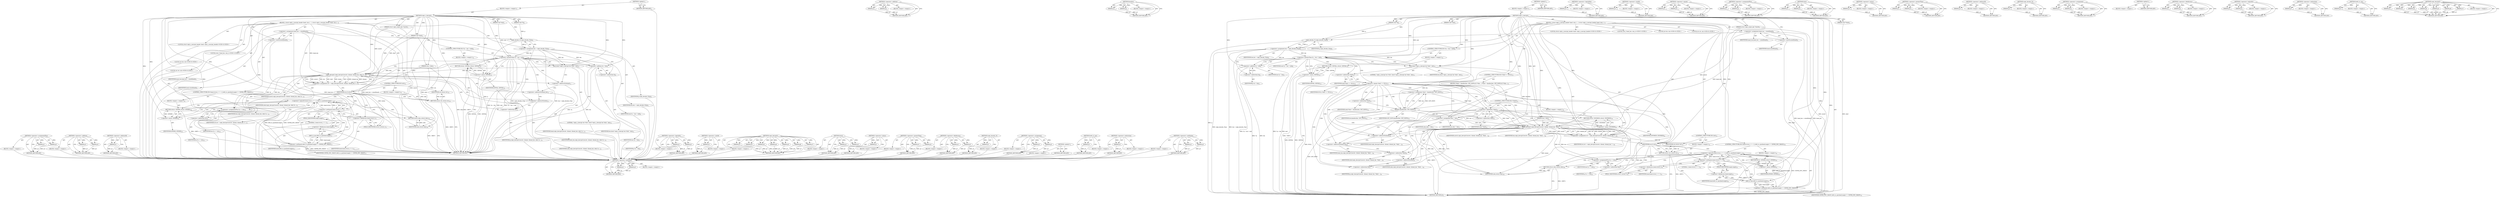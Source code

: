 digraph "ceph_decrypt2" {
vulnerable_181 [label=<(METHOD,&lt;operator&gt;.assignmentPlus)>];
vulnerable_182 [label=<(PARAM,p1)>];
vulnerable_183 [label=<(PARAM,p2)>];
vulnerable_184 [label=<(BLOCK,&lt;empty&gt;,&lt;empty&gt;)>];
vulnerable_185 [label=<(METHOD_RETURN,ANY)>];
vulnerable_130 [label=<(METHOD,&lt;operator&gt;.addition)>];
vulnerable_131 [label=<(PARAM,p1)>];
vulnerable_132 [label=<(PARAM,p2)>];
vulnerable_133 [label=<(BLOCK,&lt;empty&gt;,&lt;empty&gt;)>];
vulnerable_134 [label=<(METHOD_RETURN,ANY)>];
vulnerable_158 [label=<(METHOD,&lt;operator&gt;.addressOf)>];
vulnerable_159 [label=<(PARAM,p1)>];
vulnerable_160 [label=<(BLOCK,&lt;empty&gt;,&lt;empty&gt;)>];
vulnerable_161 [label=<(METHOD_RETURN,ANY)>];
vulnerable_6 [label=<(METHOD,&lt;global&gt;)<SUB>1</SUB>>];
vulnerable_7 [label=<(BLOCK,&lt;empty&gt;,&lt;empty&gt;)<SUB>1</SUB>>];
vulnerable_8 [label=<(METHOD,ceph_x_decrypt)<SUB>1</SUB>>];
vulnerable_9 [label=<(PARAM,struct ceph_crypto_key *secret)<SUB>1</SUB>>];
vulnerable_10 [label=<(PARAM,void **p)<SUB>2</SUB>>];
vulnerable_11 [label=<(PARAM,void *end)<SUB>2</SUB>>];
vulnerable_12 [label=<(PARAM,void *obuf)<SUB>2</SUB>>];
vulnerable_13 [label=<(PARAM,size_t olen)<SUB>2</SUB>>];
vulnerable_14 [label=<(BLOCK,{
 	struct ceph_x_encrypt_header head;
 	size_t...,{
 	struct ceph_x_encrypt_header head;
 	size_t...)<SUB>3</SUB>>];
vulnerable_15 [label="<(LOCAL,struct ceph_x_encrypt_header head: ceph_x_encrypt_header)<SUB>4</SUB>>"];
vulnerable_16 [label="<(LOCAL,size_t head_len: size_t)<SUB>5</SUB>>"];
vulnerable_17 [label=<(&lt;operator&gt;.assignment,head_len = sizeof(head))<SUB>5</SUB>>];
vulnerable_18 [label=<(IDENTIFIER,head_len,head_len = sizeof(head))<SUB>5</SUB>>];
vulnerable_19 [label=<(&lt;operator&gt;.sizeOf,sizeof(head))<SUB>5</SUB>>];
vulnerable_20 [label=<(IDENTIFIER,head,sizeof(head))<SUB>5</SUB>>];
vulnerable_21 [label="<(LOCAL,int len: int)<SUB>6</SUB>>"];
vulnerable_22 [label="<(LOCAL,int ret: int)<SUB>6</SUB>>"];
vulnerable_23 [label=<(&lt;operator&gt;.assignment,len = ceph_decode_32(p))<SUB>8</SUB>>];
vulnerable_24 [label=<(IDENTIFIER,len,len = ceph_decode_32(p))<SUB>8</SUB>>];
vulnerable_25 [label=<(ceph_decode_32,ceph_decode_32(p))<SUB>8</SUB>>];
vulnerable_26 [label=<(IDENTIFIER,p,ceph_decode_32(p))<SUB>8</SUB>>];
vulnerable_27 [label=<(CONTROL_STRUCTURE,IF,if (*p + len &gt; end))<SUB>9</SUB>>];
vulnerable_28 [label=<(&lt;operator&gt;.greaterThan,*p + len &gt; end)<SUB>9</SUB>>];
vulnerable_29 [label=<(&lt;operator&gt;.addition,*p + len)<SUB>9</SUB>>];
vulnerable_30 [label=<(&lt;operator&gt;.indirection,*p)<SUB>9</SUB>>];
vulnerable_31 [label=<(IDENTIFIER,p,*p + len)<SUB>9</SUB>>];
vulnerable_32 [label=<(IDENTIFIER,len,*p + len)<SUB>9</SUB>>];
vulnerable_33 [label=<(IDENTIFIER,end,*p + len &gt; end)<SUB>9</SUB>>];
vulnerable_34 [label=<(BLOCK,&lt;empty&gt;,&lt;empty&gt;)<SUB>10</SUB>>];
vulnerable_35 [label=<(RETURN,return -EINVAL;,return -EINVAL;)<SUB>10</SUB>>];
vulnerable_36 [label=<(&lt;operator&gt;.minus,-EINVAL)<SUB>10</SUB>>];
vulnerable_37 [label=<(IDENTIFIER,EINVAL,-EINVAL)<SUB>10</SUB>>];
vulnerable_38 [label=<(dout,dout(&quot;ceph_x_decrypt len %d\n&quot;, len))<SUB>12</SUB>>];
vulnerable_39 [label=<(LITERAL,&quot;ceph_x_decrypt len %d\n&quot;,dout(&quot;ceph_x_decrypt len %d\n&quot;, len))<SUB>12</SUB>>];
vulnerable_40 [label=<(IDENTIFIER,len,dout(&quot;ceph_x_decrypt len %d\n&quot;, len))<SUB>12</SUB>>];
vulnerable_41 [label=<(&lt;operator&gt;.assignment,ret = ceph_decrypt2(secret, &amp;head, &amp;head_len, o...)<SUB>13</SUB>>];
vulnerable_42 [label=<(IDENTIFIER,ret,ret = ceph_decrypt2(secret, &amp;head, &amp;head_len, o...)<SUB>13</SUB>>];
vulnerable_43 [label=<(ceph_decrypt2,ceph_decrypt2(secret, &amp;head, &amp;head_len, obuf, &amp;...)<SUB>13</SUB>>];
vulnerable_44 [label=<(IDENTIFIER,secret,ceph_decrypt2(secret, &amp;head, &amp;head_len, obuf, &amp;...)<SUB>13</SUB>>];
vulnerable_45 [label=<(&lt;operator&gt;.addressOf,&amp;head)<SUB>13</SUB>>];
vulnerable_46 [label=<(IDENTIFIER,head,ceph_decrypt2(secret, &amp;head, &amp;head_len, obuf, &amp;...)<SUB>13</SUB>>];
vulnerable_47 [label=<(&lt;operator&gt;.addressOf,&amp;head_len)<SUB>13</SUB>>];
vulnerable_48 [label=<(IDENTIFIER,head_len,ceph_decrypt2(secret, &amp;head, &amp;head_len, obuf, &amp;...)<SUB>13</SUB>>];
vulnerable_49 [label=<(IDENTIFIER,obuf,ceph_decrypt2(secret, &amp;head, &amp;head_len, obuf, &amp;...)<SUB>13</SUB>>];
vulnerable_50 [label=<(&lt;operator&gt;.addressOf,&amp;olen)<SUB>13</SUB>>];
vulnerable_51 [label=<(IDENTIFIER,olen,ceph_decrypt2(secret, &amp;head, &amp;head_len, obuf, &amp;...)<SUB>13</SUB>>];
vulnerable_52 [label=<(&lt;operator&gt;.indirection,*p)<SUB>14</SUB>>];
vulnerable_53 [label=<(IDENTIFIER,p,ceph_decrypt2(secret, &amp;head, &amp;head_len, obuf, &amp;...)<SUB>14</SUB>>];
vulnerable_54 [label=<(IDENTIFIER,len,ceph_decrypt2(secret, &amp;head, &amp;head_len, obuf, &amp;...)<SUB>14</SUB>>];
vulnerable_55 [label=<(CONTROL_STRUCTURE,IF,if (ret))<SUB>15</SUB>>];
vulnerable_56 [label=<(IDENTIFIER,ret,if (ret))<SUB>15</SUB>>];
vulnerable_57 [label=<(BLOCK,&lt;empty&gt;,&lt;empty&gt;)<SUB>16</SUB>>];
vulnerable_58 [label=<(RETURN,return ret;,return ret;)<SUB>16</SUB>>];
vulnerable_59 [label=<(IDENTIFIER,ret,return ret;)<SUB>16</SUB>>];
vulnerable_60 [label=<(CONTROL_STRUCTURE,IF,if (head.struct_v != 1 || le64_to_cpu(head.magic) != CEPHX_ENC_MAGIC))<SUB>17</SUB>>];
vulnerable_61 [label=<(&lt;operator&gt;.logicalOr,head.struct_v != 1 || le64_to_cpu(head.magic) !...)<SUB>17</SUB>>];
vulnerable_62 [label=<(&lt;operator&gt;.notEquals,head.struct_v != 1)<SUB>17</SUB>>];
vulnerable_63 [label=<(&lt;operator&gt;.fieldAccess,head.struct_v)<SUB>17</SUB>>];
vulnerable_64 [label=<(IDENTIFIER,head,head.struct_v != 1)<SUB>17</SUB>>];
vulnerable_65 [label=<(FIELD_IDENTIFIER,struct_v,struct_v)<SUB>17</SUB>>];
vulnerable_66 [label=<(LITERAL,1,head.struct_v != 1)<SUB>17</SUB>>];
vulnerable_67 [label=<(&lt;operator&gt;.notEquals,le64_to_cpu(head.magic) != CEPHX_ENC_MAGIC)<SUB>17</SUB>>];
vulnerable_68 [label=<(le64_to_cpu,le64_to_cpu(head.magic))<SUB>17</SUB>>];
vulnerable_69 [label=<(&lt;operator&gt;.fieldAccess,head.magic)<SUB>17</SUB>>];
vulnerable_70 [label=<(IDENTIFIER,head,le64_to_cpu(head.magic))<SUB>17</SUB>>];
vulnerable_71 [label=<(FIELD_IDENTIFIER,magic,magic)<SUB>17</SUB>>];
vulnerable_72 [label=<(IDENTIFIER,CEPHX_ENC_MAGIC,le64_to_cpu(head.magic) != CEPHX_ENC_MAGIC)<SUB>17</SUB>>];
vulnerable_73 [label=<(BLOCK,&lt;empty&gt;,&lt;empty&gt;)<SUB>18</SUB>>];
vulnerable_74 [label=<(RETURN,return -EPERM;,return -EPERM;)<SUB>18</SUB>>];
vulnerable_75 [label=<(&lt;operator&gt;.minus,-EPERM)<SUB>18</SUB>>];
vulnerable_76 [label=<(IDENTIFIER,EPERM,-EPERM)<SUB>18</SUB>>];
vulnerable_77 [label=<(&lt;operator&gt;.assignmentPlus,*p += len)<SUB>19</SUB>>];
vulnerable_78 [label=<(&lt;operator&gt;.indirection,*p)<SUB>19</SUB>>];
vulnerable_79 [label=<(IDENTIFIER,p,*p += len)<SUB>19</SUB>>];
vulnerable_80 [label=<(IDENTIFIER,len,*p += len)<SUB>19</SUB>>];
vulnerable_81 [label=<(RETURN,return olen;,return olen;)<SUB>20</SUB>>];
vulnerable_82 [label=<(IDENTIFIER,olen,return olen;)<SUB>20</SUB>>];
vulnerable_83 [label=<(METHOD_RETURN,int)<SUB>1</SUB>>];
vulnerable_85 [label=<(METHOD_RETURN,ANY)<SUB>1</SUB>>];
vulnerable_162 [label=<(METHOD,&lt;operator&gt;.logicalOr)>];
vulnerable_163 [label=<(PARAM,p1)>];
vulnerable_164 [label=<(PARAM,p2)>];
vulnerable_165 [label=<(BLOCK,&lt;empty&gt;,&lt;empty&gt;)>];
vulnerable_166 [label=<(METHOD_RETURN,ANY)>];
vulnerable_117 [label=<(METHOD,&lt;operator&gt;.sizeOf)>];
vulnerable_118 [label=<(PARAM,p1)>];
vulnerable_119 [label=<(BLOCK,&lt;empty&gt;,&lt;empty&gt;)>];
vulnerable_120 [label=<(METHOD_RETURN,ANY)>];
vulnerable_148 [label=<(METHOD,ceph_decrypt2)>];
vulnerable_149 [label=<(PARAM,p1)>];
vulnerable_150 [label=<(PARAM,p2)>];
vulnerable_151 [label=<(PARAM,p3)>];
vulnerable_152 [label=<(PARAM,p4)>];
vulnerable_153 [label=<(PARAM,p5)>];
vulnerable_154 [label=<(PARAM,p6)>];
vulnerable_155 [label=<(PARAM,p7)>];
vulnerable_156 [label=<(BLOCK,&lt;empty&gt;,&lt;empty&gt;)>];
vulnerable_157 [label=<(METHOD_RETURN,ANY)>];
vulnerable_143 [label=<(METHOD,dout)>];
vulnerable_144 [label=<(PARAM,p1)>];
vulnerable_145 [label=<(PARAM,p2)>];
vulnerable_146 [label=<(BLOCK,&lt;empty&gt;,&lt;empty&gt;)>];
vulnerable_147 [label=<(METHOD_RETURN,ANY)>];
vulnerable_139 [label=<(METHOD,&lt;operator&gt;.minus)>];
vulnerable_140 [label=<(PARAM,p1)>];
vulnerable_141 [label=<(BLOCK,&lt;empty&gt;,&lt;empty&gt;)>];
vulnerable_142 [label=<(METHOD_RETURN,ANY)>];
vulnerable_125 [label=<(METHOD,&lt;operator&gt;.greaterThan)>];
vulnerable_126 [label=<(PARAM,p1)>];
vulnerable_127 [label=<(PARAM,p2)>];
vulnerable_128 [label=<(BLOCK,&lt;empty&gt;,&lt;empty&gt;)>];
vulnerable_129 [label=<(METHOD_RETURN,ANY)>];
vulnerable_172 [label=<(METHOD,&lt;operator&gt;.fieldAccess)>];
vulnerable_173 [label=<(PARAM,p1)>];
vulnerable_174 [label=<(PARAM,p2)>];
vulnerable_175 [label=<(BLOCK,&lt;empty&gt;,&lt;empty&gt;)>];
vulnerable_176 [label=<(METHOD_RETURN,ANY)>];
vulnerable_121 [label=<(METHOD,ceph_decode_32)>];
vulnerable_122 [label=<(PARAM,p1)>];
vulnerable_123 [label=<(BLOCK,&lt;empty&gt;,&lt;empty&gt;)>];
vulnerable_124 [label=<(METHOD_RETURN,ANY)>];
vulnerable_112 [label=<(METHOD,&lt;operator&gt;.assignment)>];
vulnerable_113 [label=<(PARAM,p1)>];
vulnerable_114 [label=<(PARAM,p2)>];
vulnerable_115 [label=<(BLOCK,&lt;empty&gt;,&lt;empty&gt;)>];
vulnerable_116 [label=<(METHOD_RETURN,ANY)>];
vulnerable_106 [label=<(METHOD,&lt;global&gt;)<SUB>1</SUB>>];
vulnerable_107 [label=<(BLOCK,&lt;empty&gt;,&lt;empty&gt;)>];
vulnerable_108 [label=<(METHOD_RETURN,ANY)>];
vulnerable_177 [label=<(METHOD,le64_to_cpu)>];
vulnerable_178 [label=<(PARAM,p1)>];
vulnerable_179 [label=<(BLOCK,&lt;empty&gt;,&lt;empty&gt;)>];
vulnerable_180 [label=<(METHOD_RETURN,ANY)>];
vulnerable_135 [label=<(METHOD,&lt;operator&gt;.indirection)>];
vulnerable_136 [label=<(PARAM,p1)>];
vulnerable_137 [label=<(BLOCK,&lt;empty&gt;,&lt;empty&gt;)>];
vulnerable_138 [label=<(METHOD_RETURN,ANY)>];
vulnerable_167 [label=<(METHOD,&lt;operator&gt;.notEquals)>];
vulnerable_168 [label=<(PARAM,p1)>];
vulnerable_169 [label=<(PARAM,p2)>];
vulnerable_170 [label=<(BLOCK,&lt;empty&gt;,&lt;empty&gt;)>];
vulnerable_171 [label=<(METHOD_RETURN,ANY)>];
fixed_205 [label=<(METHOD,&lt;operator&gt;.notEquals)>];
fixed_206 [label=<(PARAM,p1)>];
fixed_207 [label=<(PARAM,p2)>];
fixed_208 [label=<(BLOCK,&lt;empty&gt;,&lt;empty&gt;)>];
fixed_209 [label=<(METHOD_RETURN,ANY)>];
fixed_154 [label=<(METHOD,&lt;operator&gt;.addition)>];
fixed_155 [label=<(PARAM,p1)>];
fixed_156 [label=<(PARAM,p2)>];
fixed_157 [label=<(BLOCK,&lt;empty&gt;,&lt;empty&gt;)>];
fixed_158 [label=<(METHOD_RETURN,ANY)>];
fixed_177 [label=<(METHOD,kmalloc)>];
fixed_178 [label=<(PARAM,p1)>];
fixed_179 [label=<(PARAM,p2)>];
fixed_180 [label=<(BLOCK,&lt;empty&gt;,&lt;empty&gt;)>];
fixed_181 [label=<(METHOD_RETURN,ANY)>];
fixed_6 [label=<(METHOD,&lt;global&gt;)<SUB>1</SUB>>];
fixed_7 [label=<(BLOCK,&lt;empty&gt;,&lt;empty&gt;)<SUB>1</SUB>>];
fixed_8 [label=<(METHOD,ceph_x_decrypt)<SUB>1</SUB>>];
fixed_9 [label=<(PARAM,struct ceph_crypto_key *secret)<SUB>1</SUB>>];
fixed_10 [label=<(PARAM,void **p)<SUB>2</SUB>>];
fixed_11 [label=<(PARAM,void *end)<SUB>2</SUB>>];
fixed_12 [label=<(PARAM,void **obuf)<SUB>2</SUB>>];
fixed_13 [label=<(PARAM,size_t olen)<SUB>2</SUB>>];
fixed_14 [label=<(BLOCK,{
 	struct ceph_x_encrypt_header head;
 	size_t...,{
 	struct ceph_x_encrypt_header head;
 	size_t...)<SUB>3</SUB>>];
fixed_15 [label="<(LOCAL,struct ceph_x_encrypt_header head: ceph_x_encrypt_header)<SUB>4</SUB>>"];
fixed_16 [label="<(LOCAL,size_t head_len: size_t)<SUB>5</SUB>>"];
fixed_17 [label=<(&lt;operator&gt;.assignment,head_len = sizeof(head))<SUB>5</SUB>>];
fixed_18 [label=<(IDENTIFIER,head_len,head_len = sizeof(head))<SUB>5</SUB>>];
fixed_19 [label=<(&lt;operator&gt;.sizeOf,sizeof(head))<SUB>5</SUB>>];
fixed_20 [label=<(IDENTIFIER,head,sizeof(head))<SUB>5</SUB>>];
fixed_21 [label="<(LOCAL,int len: int)<SUB>6</SUB>>"];
fixed_22 [label="<(LOCAL,int ret: int)<SUB>6</SUB>>"];
fixed_23 [label=<(&lt;operator&gt;.assignment,len = ceph_decode_32(p))<SUB>8</SUB>>];
fixed_24 [label=<(IDENTIFIER,len,len = ceph_decode_32(p))<SUB>8</SUB>>];
fixed_25 [label=<(ceph_decode_32,ceph_decode_32(p))<SUB>8</SUB>>];
fixed_26 [label=<(IDENTIFIER,p,ceph_decode_32(p))<SUB>8</SUB>>];
fixed_27 [label=<(CONTROL_STRUCTURE,IF,if (*p + len &gt; end))<SUB>9</SUB>>];
fixed_28 [label=<(&lt;operator&gt;.greaterThan,*p + len &gt; end)<SUB>9</SUB>>];
fixed_29 [label=<(&lt;operator&gt;.addition,*p + len)<SUB>9</SUB>>];
fixed_30 [label=<(&lt;operator&gt;.indirection,*p)<SUB>9</SUB>>];
fixed_31 [label=<(IDENTIFIER,p,*p + len)<SUB>9</SUB>>];
fixed_32 [label=<(IDENTIFIER,len,*p + len)<SUB>9</SUB>>];
fixed_33 [label=<(IDENTIFIER,end,*p + len &gt; end)<SUB>9</SUB>>];
fixed_34 [label=<(BLOCK,&lt;empty&gt;,&lt;empty&gt;)<SUB>10</SUB>>];
fixed_35 [label=<(RETURN,return -EINVAL;,return -EINVAL;)<SUB>10</SUB>>];
fixed_36 [label=<(&lt;operator&gt;.minus,-EINVAL)<SUB>10</SUB>>];
fixed_37 [label=<(IDENTIFIER,EINVAL,-EINVAL)<SUB>10</SUB>>];
fixed_38 [label=<(dout,dout(&quot;ceph_x_decrypt len %d\n&quot;, len))<SUB>12</SUB>>];
fixed_39 [label=<(LITERAL,&quot;ceph_x_decrypt len %d\n&quot;,dout(&quot;ceph_x_decrypt len %d\n&quot;, len))<SUB>12</SUB>>];
fixed_40 [label=<(IDENTIFIER,len,dout(&quot;ceph_x_decrypt len %d\n&quot;, len))<SUB>12</SUB>>];
fixed_41 [label=<(CONTROL_STRUCTURE,IF,if (*obuf == NULL))<SUB>13</SUB>>];
fixed_42 [label=<(&lt;operator&gt;.equals,*obuf == NULL)<SUB>13</SUB>>];
fixed_43 [label=<(&lt;operator&gt;.indirection,*obuf)<SUB>13</SUB>>];
fixed_44 [label=<(IDENTIFIER,obuf,*obuf == NULL)<SUB>13</SUB>>];
fixed_45 [label=<(IDENTIFIER,NULL,*obuf == NULL)<SUB>13</SUB>>];
fixed_46 [label=<(BLOCK,{
		*obuf = kmalloc(len, GFP_NOFS);
		if (!*obu...,{
		*obuf = kmalloc(len, GFP_NOFS);
		if (!*obu...)<SUB>13</SUB>>];
fixed_47 [label=<(&lt;operator&gt;.assignment,*obuf = kmalloc(len, GFP_NOFS))<SUB>14</SUB>>];
fixed_48 [label=<(&lt;operator&gt;.indirection,*obuf)<SUB>14</SUB>>];
fixed_49 [label=<(IDENTIFIER,obuf,*obuf = kmalloc(len, GFP_NOFS))<SUB>14</SUB>>];
fixed_50 [label=<(kmalloc,kmalloc(len, GFP_NOFS))<SUB>14</SUB>>];
fixed_51 [label=<(IDENTIFIER,len,kmalloc(len, GFP_NOFS))<SUB>14</SUB>>];
fixed_52 [label=<(IDENTIFIER,GFP_NOFS,kmalloc(len, GFP_NOFS))<SUB>14</SUB>>];
fixed_53 [label=<(CONTROL_STRUCTURE,IF,if (!*obuf))<SUB>15</SUB>>];
fixed_54 [label=<(&lt;operator&gt;.logicalNot,!*obuf)<SUB>15</SUB>>];
fixed_55 [label=<(&lt;operator&gt;.indirection,*obuf)<SUB>15</SUB>>];
fixed_56 [label=<(IDENTIFIER,obuf,!*obuf)<SUB>15</SUB>>];
fixed_57 [label=<(BLOCK,&lt;empty&gt;,&lt;empty&gt;)<SUB>16</SUB>>];
fixed_58 [label=<(RETURN,return -ENOMEM;,return -ENOMEM;)<SUB>16</SUB>>];
fixed_59 [label=<(&lt;operator&gt;.minus,-ENOMEM)<SUB>16</SUB>>];
fixed_60 [label=<(IDENTIFIER,ENOMEM,-ENOMEM)<SUB>16</SUB>>];
fixed_61 [label=<(&lt;operator&gt;.assignment,olen = len)<SUB>17</SUB>>];
fixed_62 [label=<(IDENTIFIER,olen,olen = len)<SUB>17</SUB>>];
fixed_63 [label=<(IDENTIFIER,len,olen = len)<SUB>17</SUB>>];
fixed_64 [label=<(&lt;operator&gt;.assignment,ret = ceph_decrypt2(secret, &amp;head, &amp;head_len, *...)<SUB>20</SUB>>];
fixed_65 [label=<(IDENTIFIER,ret,ret = ceph_decrypt2(secret, &amp;head, &amp;head_len, *...)<SUB>20</SUB>>];
fixed_66 [label=<(ceph_decrypt2,ceph_decrypt2(secret, &amp;head, &amp;head_len, *obuf, ...)<SUB>20</SUB>>];
fixed_67 [label=<(IDENTIFIER,secret,ceph_decrypt2(secret, &amp;head, &amp;head_len, *obuf, ...)<SUB>20</SUB>>];
fixed_68 [label=<(&lt;operator&gt;.addressOf,&amp;head)<SUB>20</SUB>>];
fixed_69 [label=<(IDENTIFIER,head,ceph_decrypt2(secret, &amp;head, &amp;head_len, *obuf, ...)<SUB>20</SUB>>];
fixed_70 [label=<(&lt;operator&gt;.addressOf,&amp;head_len)<SUB>20</SUB>>];
fixed_71 [label=<(IDENTIFIER,head_len,ceph_decrypt2(secret, &amp;head, &amp;head_len, *obuf, ...)<SUB>20</SUB>>];
fixed_72 [label=<(&lt;operator&gt;.indirection,*obuf)<SUB>20</SUB>>];
fixed_73 [label=<(IDENTIFIER,obuf,ceph_decrypt2(secret, &amp;head, &amp;head_len, *obuf, ...)<SUB>20</SUB>>];
fixed_74 [label=<(&lt;operator&gt;.addressOf,&amp;olen)<SUB>20</SUB>>];
fixed_75 [label=<(IDENTIFIER,olen,ceph_decrypt2(secret, &amp;head, &amp;head_len, *obuf, ...)<SUB>20</SUB>>];
fixed_76 [label=<(&lt;operator&gt;.indirection,*p)<SUB>20</SUB>>];
fixed_77 [label=<(IDENTIFIER,p,ceph_decrypt2(secret, &amp;head, &amp;head_len, *obuf, ...)<SUB>20</SUB>>];
fixed_78 [label=<(IDENTIFIER,len,ceph_decrypt2(secret, &amp;head, &amp;head_len, *obuf, ...)<SUB>20</SUB>>];
fixed_79 [label=<(CONTROL_STRUCTURE,IF,if (ret))<SUB>21</SUB>>];
fixed_80 [label=<(IDENTIFIER,ret,if (ret))<SUB>21</SUB>>];
fixed_81 [label=<(BLOCK,&lt;empty&gt;,&lt;empty&gt;)<SUB>22</SUB>>];
fixed_82 [label=<(RETURN,return ret;,return ret;)<SUB>22</SUB>>];
fixed_83 [label=<(IDENTIFIER,ret,return ret;)<SUB>22</SUB>>];
fixed_84 [label=<(CONTROL_STRUCTURE,IF,if (head.struct_v != 1 || le64_to_cpu(head.magic) != CEPHX_ENC_MAGIC))<SUB>23</SUB>>];
fixed_85 [label=<(&lt;operator&gt;.logicalOr,head.struct_v != 1 || le64_to_cpu(head.magic) !...)<SUB>23</SUB>>];
fixed_86 [label=<(&lt;operator&gt;.notEquals,head.struct_v != 1)<SUB>23</SUB>>];
fixed_87 [label=<(&lt;operator&gt;.fieldAccess,head.struct_v)<SUB>23</SUB>>];
fixed_88 [label=<(IDENTIFIER,head,head.struct_v != 1)<SUB>23</SUB>>];
fixed_89 [label=<(FIELD_IDENTIFIER,struct_v,struct_v)<SUB>23</SUB>>];
fixed_90 [label=<(LITERAL,1,head.struct_v != 1)<SUB>23</SUB>>];
fixed_91 [label=<(&lt;operator&gt;.notEquals,le64_to_cpu(head.magic) != CEPHX_ENC_MAGIC)<SUB>23</SUB>>];
fixed_92 [label=<(le64_to_cpu,le64_to_cpu(head.magic))<SUB>23</SUB>>];
fixed_93 [label=<(&lt;operator&gt;.fieldAccess,head.magic)<SUB>23</SUB>>];
fixed_94 [label=<(IDENTIFIER,head,le64_to_cpu(head.magic))<SUB>23</SUB>>];
fixed_95 [label=<(FIELD_IDENTIFIER,magic,magic)<SUB>23</SUB>>];
fixed_96 [label=<(IDENTIFIER,CEPHX_ENC_MAGIC,le64_to_cpu(head.magic) != CEPHX_ENC_MAGIC)<SUB>23</SUB>>];
fixed_97 [label=<(BLOCK,&lt;empty&gt;,&lt;empty&gt;)<SUB>24</SUB>>];
fixed_98 [label=<(RETURN,return -EPERM;,return -EPERM;)<SUB>24</SUB>>];
fixed_99 [label=<(&lt;operator&gt;.minus,-EPERM)<SUB>24</SUB>>];
fixed_100 [label=<(IDENTIFIER,EPERM,-EPERM)<SUB>24</SUB>>];
fixed_101 [label=<(&lt;operator&gt;.assignmentPlus,*p += len)<SUB>25</SUB>>];
fixed_102 [label=<(&lt;operator&gt;.indirection,*p)<SUB>25</SUB>>];
fixed_103 [label=<(IDENTIFIER,p,*p += len)<SUB>25</SUB>>];
fixed_104 [label=<(IDENTIFIER,len,*p += len)<SUB>25</SUB>>];
fixed_105 [label=<(RETURN,return olen;,return olen;)<SUB>26</SUB>>];
fixed_106 [label=<(IDENTIFIER,olen,return olen;)<SUB>26</SUB>>];
fixed_107 [label=<(METHOD_RETURN,int)<SUB>1</SUB>>];
fixed_109 [label=<(METHOD_RETURN,ANY)<SUB>1</SUB>>];
fixed_182 [label=<(METHOD,&lt;operator&gt;.logicalNot)>];
fixed_183 [label=<(PARAM,p1)>];
fixed_184 [label=<(BLOCK,&lt;empty&gt;,&lt;empty&gt;)>];
fixed_185 [label=<(METHOD_RETURN,ANY)>];
fixed_141 [label=<(METHOD,&lt;operator&gt;.sizeOf)>];
fixed_142 [label=<(PARAM,p1)>];
fixed_143 [label=<(BLOCK,&lt;empty&gt;,&lt;empty&gt;)>];
fixed_144 [label=<(METHOD_RETURN,ANY)>];
fixed_172 [label=<(METHOD,&lt;operator&gt;.equals)>];
fixed_173 [label=<(PARAM,p1)>];
fixed_174 [label=<(PARAM,p2)>];
fixed_175 [label=<(BLOCK,&lt;empty&gt;,&lt;empty&gt;)>];
fixed_176 [label=<(METHOD_RETURN,ANY)>];
fixed_219 [label=<(METHOD,&lt;operator&gt;.assignmentPlus)>];
fixed_220 [label=<(PARAM,p1)>];
fixed_221 [label=<(PARAM,p2)>];
fixed_222 [label=<(BLOCK,&lt;empty&gt;,&lt;empty&gt;)>];
fixed_223 [label=<(METHOD_RETURN,ANY)>];
fixed_167 [label=<(METHOD,dout)>];
fixed_168 [label=<(PARAM,p1)>];
fixed_169 [label=<(PARAM,p2)>];
fixed_170 [label=<(BLOCK,&lt;empty&gt;,&lt;empty&gt;)>];
fixed_171 [label=<(METHOD_RETURN,ANY)>];
fixed_163 [label=<(METHOD,&lt;operator&gt;.minus)>];
fixed_164 [label=<(PARAM,p1)>];
fixed_165 [label=<(BLOCK,&lt;empty&gt;,&lt;empty&gt;)>];
fixed_166 [label=<(METHOD_RETURN,ANY)>];
fixed_149 [label=<(METHOD,&lt;operator&gt;.greaterThan)>];
fixed_150 [label=<(PARAM,p1)>];
fixed_151 [label=<(PARAM,p2)>];
fixed_152 [label=<(BLOCK,&lt;empty&gt;,&lt;empty&gt;)>];
fixed_153 [label=<(METHOD_RETURN,ANY)>];
fixed_196 [label=<(METHOD,&lt;operator&gt;.addressOf)>];
fixed_197 [label=<(PARAM,p1)>];
fixed_198 [label=<(BLOCK,&lt;empty&gt;,&lt;empty&gt;)>];
fixed_199 [label=<(METHOD_RETURN,ANY)>];
fixed_145 [label=<(METHOD,ceph_decode_32)>];
fixed_146 [label=<(PARAM,p1)>];
fixed_147 [label=<(BLOCK,&lt;empty&gt;,&lt;empty&gt;)>];
fixed_148 [label=<(METHOD_RETURN,ANY)>];
fixed_136 [label=<(METHOD,&lt;operator&gt;.assignment)>];
fixed_137 [label=<(PARAM,p1)>];
fixed_138 [label=<(PARAM,p2)>];
fixed_139 [label=<(BLOCK,&lt;empty&gt;,&lt;empty&gt;)>];
fixed_140 [label=<(METHOD_RETURN,ANY)>];
fixed_130 [label=<(METHOD,&lt;global&gt;)<SUB>1</SUB>>];
fixed_131 [label=<(BLOCK,&lt;empty&gt;,&lt;empty&gt;)>];
fixed_132 [label=<(METHOD_RETURN,ANY)>];
fixed_210 [label=<(METHOD,&lt;operator&gt;.fieldAccess)>];
fixed_211 [label=<(PARAM,p1)>];
fixed_212 [label=<(PARAM,p2)>];
fixed_213 [label=<(BLOCK,&lt;empty&gt;,&lt;empty&gt;)>];
fixed_214 [label=<(METHOD_RETURN,ANY)>];
fixed_200 [label=<(METHOD,&lt;operator&gt;.logicalOr)>];
fixed_201 [label=<(PARAM,p1)>];
fixed_202 [label=<(PARAM,p2)>];
fixed_203 [label=<(BLOCK,&lt;empty&gt;,&lt;empty&gt;)>];
fixed_204 [label=<(METHOD_RETURN,ANY)>];
fixed_159 [label=<(METHOD,&lt;operator&gt;.indirection)>];
fixed_160 [label=<(PARAM,p1)>];
fixed_161 [label=<(BLOCK,&lt;empty&gt;,&lt;empty&gt;)>];
fixed_162 [label=<(METHOD_RETURN,ANY)>];
fixed_215 [label=<(METHOD,le64_to_cpu)>];
fixed_216 [label=<(PARAM,p1)>];
fixed_217 [label=<(BLOCK,&lt;empty&gt;,&lt;empty&gt;)>];
fixed_218 [label=<(METHOD_RETURN,ANY)>];
fixed_186 [label=<(METHOD,ceph_decrypt2)>];
fixed_187 [label=<(PARAM,p1)>];
fixed_188 [label=<(PARAM,p2)>];
fixed_189 [label=<(PARAM,p3)>];
fixed_190 [label=<(PARAM,p4)>];
fixed_191 [label=<(PARAM,p5)>];
fixed_192 [label=<(PARAM,p6)>];
fixed_193 [label=<(PARAM,p7)>];
fixed_194 [label=<(BLOCK,&lt;empty&gt;,&lt;empty&gt;)>];
fixed_195 [label=<(METHOD_RETURN,ANY)>];
vulnerable_181 -> vulnerable_182  [key=0, label="AST: "];
vulnerable_181 -> vulnerable_182  [key=1, label="DDG: "];
vulnerable_181 -> vulnerable_184  [key=0, label="AST: "];
vulnerable_181 -> vulnerable_183  [key=0, label="AST: "];
vulnerable_181 -> vulnerable_183  [key=1, label="DDG: "];
vulnerable_181 -> vulnerable_185  [key=0, label="AST: "];
vulnerable_181 -> vulnerable_185  [key=1, label="CFG: "];
vulnerable_182 -> vulnerable_185  [key=0, label="DDG: p1"];
vulnerable_183 -> vulnerable_185  [key=0, label="DDG: p2"];
vulnerable_184 -> fixed_205  [key=0];
vulnerable_185 -> fixed_205  [key=0];
vulnerable_130 -> vulnerable_131  [key=0, label="AST: "];
vulnerable_130 -> vulnerable_131  [key=1, label="DDG: "];
vulnerable_130 -> vulnerable_133  [key=0, label="AST: "];
vulnerable_130 -> vulnerable_132  [key=0, label="AST: "];
vulnerable_130 -> vulnerable_132  [key=1, label="DDG: "];
vulnerable_130 -> vulnerable_134  [key=0, label="AST: "];
vulnerable_130 -> vulnerable_134  [key=1, label="CFG: "];
vulnerable_131 -> vulnerable_134  [key=0, label="DDG: p1"];
vulnerable_132 -> vulnerable_134  [key=0, label="DDG: p2"];
vulnerable_133 -> fixed_205  [key=0];
vulnerable_134 -> fixed_205  [key=0];
vulnerable_158 -> vulnerable_159  [key=0, label="AST: "];
vulnerable_158 -> vulnerable_159  [key=1, label="DDG: "];
vulnerable_158 -> vulnerable_160  [key=0, label="AST: "];
vulnerable_158 -> vulnerable_161  [key=0, label="AST: "];
vulnerable_158 -> vulnerable_161  [key=1, label="CFG: "];
vulnerable_159 -> vulnerable_161  [key=0, label="DDG: p1"];
vulnerable_160 -> fixed_205  [key=0];
vulnerable_161 -> fixed_205  [key=0];
vulnerable_6 -> vulnerable_7  [key=0, label="AST: "];
vulnerable_6 -> vulnerable_85  [key=0, label="AST: "];
vulnerable_6 -> vulnerable_85  [key=1, label="CFG: "];
vulnerable_7 -> vulnerable_8  [key=0, label="AST: "];
vulnerable_8 -> vulnerable_9  [key=0, label="AST: "];
vulnerable_8 -> vulnerable_9  [key=1, label="DDG: "];
vulnerable_8 -> vulnerable_10  [key=0, label="AST: "];
vulnerable_8 -> vulnerable_10  [key=1, label="DDG: "];
vulnerable_8 -> vulnerable_11  [key=0, label="AST: "];
vulnerable_8 -> vulnerable_11  [key=1, label="DDG: "];
vulnerable_8 -> vulnerable_12  [key=0, label="AST: "];
vulnerable_8 -> vulnerable_12  [key=1, label="DDG: "];
vulnerable_8 -> vulnerable_13  [key=0, label="AST: "];
vulnerable_8 -> vulnerable_13  [key=1, label="DDG: "];
vulnerable_8 -> vulnerable_14  [key=0, label="AST: "];
vulnerable_8 -> vulnerable_83  [key=0, label="AST: "];
vulnerable_8 -> vulnerable_19  [key=0, label="CFG: "];
vulnerable_8 -> vulnerable_77  [key=0, label="DDG: "];
vulnerable_8 -> vulnerable_38  [key=0, label="DDG: "];
vulnerable_8 -> vulnerable_56  [key=0, label="DDG: "];
vulnerable_8 -> vulnerable_82  [key=0, label="DDG: "];
vulnerable_8 -> vulnerable_25  [key=0, label="DDG: "];
vulnerable_8 -> vulnerable_28  [key=0, label="DDG: "];
vulnerable_8 -> vulnerable_43  [key=0, label="DDG: "];
vulnerable_8 -> vulnerable_29  [key=0, label="DDG: "];
vulnerable_8 -> vulnerable_59  [key=0, label="DDG: "];
vulnerable_8 -> vulnerable_62  [key=0, label="DDG: "];
vulnerable_8 -> vulnerable_67  [key=0, label="DDG: "];
vulnerable_8 -> vulnerable_36  [key=0, label="DDG: "];
vulnerable_8 -> vulnerable_68  [key=0, label="DDG: "];
vulnerable_8 -> vulnerable_75  [key=0, label="DDG: "];
vulnerable_9 -> vulnerable_83  [key=0, label="DDG: secret"];
vulnerable_9 -> vulnerable_43  [key=0, label="DDG: secret"];
vulnerable_10 -> vulnerable_25  [key=0, label="DDG: p"];
vulnerable_11 -> vulnerable_28  [key=0, label="DDG: end"];
vulnerable_12 -> vulnerable_83  [key=0, label="DDG: obuf"];
vulnerable_12 -> vulnerable_43  [key=0, label="DDG: obuf"];
vulnerable_13 -> vulnerable_83  [key=0, label="DDG: olen"];
vulnerable_13 -> vulnerable_82  [key=0, label="DDG: olen"];
vulnerable_13 -> vulnerable_43  [key=0, label="DDG: olen"];
vulnerable_14 -> vulnerable_15  [key=0, label="AST: "];
vulnerable_14 -> vulnerable_16  [key=0, label="AST: "];
vulnerable_14 -> vulnerable_17  [key=0, label="AST: "];
vulnerable_14 -> vulnerable_21  [key=0, label="AST: "];
vulnerable_14 -> vulnerable_22  [key=0, label="AST: "];
vulnerable_14 -> vulnerable_23  [key=0, label="AST: "];
vulnerable_14 -> vulnerable_27  [key=0, label="AST: "];
vulnerable_14 -> vulnerable_38  [key=0, label="AST: "];
vulnerable_14 -> vulnerable_41  [key=0, label="AST: "];
vulnerable_14 -> vulnerable_55  [key=0, label="AST: "];
vulnerable_14 -> vulnerable_60  [key=0, label="AST: "];
vulnerable_14 -> vulnerable_77  [key=0, label="AST: "];
vulnerable_14 -> vulnerable_81  [key=0, label="AST: "];
vulnerable_15 -> fixed_205  [key=0];
vulnerable_16 -> fixed_205  [key=0];
vulnerable_17 -> vulnerable_18  [key=0, label="AST: "];
vulnerable_17 -> vulnerable_19  [key=0, label="AST: "];
vulnerable_17 -> vulnerable_25  [key=0, label="CFG: "];
vulnerable_17 -> vulnerable_83  [key=0, label="DDG: head_len"];
vulnerable_17 -> vulnerable_83  [key=1, label="DDG: head_len = sizeof(head)"];
vulnerable_17 -> vulnerable_43  [key=0, label="DDG: head_len"];
vulnerable_18 -> fixed_205  [key=0];
vulnerable_19 -> vulnerable_20  [key=0, label="AST: "];
vulnerable_19 -> vulnerable_17  [key=0, label="CFG: "];
vulnerable_19 -> vulnerable_83  [key=0, label="DDG: head"];
vulnerable_20 -> fixed_205  [key=0];
vulnerable_21 -> fixed_205  [key=0];
vulnerable_22 -> fixed_205  [key=0];
vulnerable_23 -> vulnerable_24  [key=0, label="AST: "];
vulnerable_23 -> vulnerable_25  [key=0, label="AST: "];
vulnerable_23 -> vulnerable_30  [key=0, label="CFG: "];
vulnerable_23 -> vulnerable_83  [key=0, label="DDG: ceph_decode_32(p)"];
vulnerable_23 -> vulnerable_83  [key=1, label="DDG: len = ceph_decode_32(p)"];
vulnerable_23 -> vulnerable_38  [key=0, label="DDG: len"];
vulnerable_23 -> vulnerable_28  [key=0, label="DDG: len"];
vulnerable_23 -> vulnerable_29  [key=0, label="DDG: len"];
vulnerable_24 -> fixed_205  [key=0];
vulnerable_25 -> vulnerable_26  [key=0, label="AST: "];
vulnerable_25 -> vulnerable_23  [key=0, label="CFG: "];
vulnerable_25 -> vulnerable_23  [key=1, label="DDG: p"];
vulnerable_25 -> vulnerable_83  [key=0, label="DDG: p"];
vulnerable_26 -> fixed_205  [key=0];
vulnerable_27 -> vulnerable_28  [key=0, label="AST: "];
vulnerable_27 -> vulnerable_34  [key=0, label="AST: "];
vulnerable_28 -> vulnerable_29  [key=0, label="AST: "];
vulnerable_28 -> vulnerable_33  [key=0, label="AST: "];
vulnerable_28 -> vulnerable_36  [key=0, label="CFG: "];
vulnerable_28 -> vulnerable_36  [key=1, label="CDG: "];
vulnerable_28 -> vulnerable_38  [key=0, label="CFG: "];
vulnerable_28 -> vulnerable_38  [key=1, label="CDG: "];
vulnerable_28 -> vulnerable_83  [key=0, label="DDG: *p + len"];
vulnerable_28 -> vulnerable_83  [key=1, label="DDG: end"];
vulnerable_28 -> vulnerable_83  [key=2, label="DDG: *p + len &gt; end"];
vulnerable_28 -> vulnerable_47  [key=0, label="CDG: "];
vulnerable_28 -> vulnerable_52  [key=0, label="CDG: "];
vulnerable_28 -> vulnerable_56  [key=0, label="CDG: "];
vulnerable_28 -> vulnerable_41  [key=0, label="CDG: "];
vulnerable_28 -> vulnerable_45  [key=0, label="CDG: "];
vulnerable_28 -> vulnerable_50  [key=0, label="CDG: "];
vulnerable_28 -> vulnerable_35  [key=0, label="CDG: "];
vulnerable_28 -> vulnerable_43  [key=0, label="CDG: "];
vulnerable_29 -> vulnerable_30  [key=0, label="AST: "];
vulnerable_29 -> vulnerable_32  [key=0, label="AST: "];
vulnerable_29 -> vulnerable_28  [key=0, label="CFG: "];
vulnerable_29 -> vulnerable_83  [key=0, label="DDG: *p"];
vulnerable_29 -> vulnerable_83  [key=1, label="DDG: len"];
vulnerable_30 -> vulnerable_31  [key=0, label="AST: "];
vulnerable_30 -> vulnerable_29  [key=0, label="CFG: "];
vulnerable_31 -> fixed_205  [key=0];
vulnerable_32 -> fixed_205  [key=0];
vulnerable_33 -> fixed_205  [key=0];
vulnerable_34 -> vulnerable_35  [key=0, label="AST: "];
vulnerable_35 -> vulnerable_36  [key=0, label="AST: "];
vulnerable_35 -> vulnerable_83  [key=0, label="CFG: "];
vulnerable_35 -> vulnerable_83  [key=1, label="DDG: &lt;RET&gt;"];
vulnerable_36 -> vulnerable_37  [key=0, label="AST: "];
vulnerable_36 -> vulnerable_35  [key=0, label="CFG: "];
vulnerable_36 -> vulnerable_35  [key=1, label="DDG: -EINVAL"];
vulnerable_36 -> vulnerable_83  [key=0, label="DDG: EINVAL"];
vulnerable_36 -> vulnerable_83  [key=1, label="DDG: -EINVAL"];
vulnerable_37 -> fixed_205  [key=0];
vulnerable_38 -> vulnerable_39  [key=0, label="AST: "];
vulnerable_38 -> vulnerable_40  [key=0, label="AST: "];
vulnerable_38 -> vulnerable_45  [key=0, label="CFG: "];
vulnerable_38 -> vulnerable_43  [key=0, label="DDG: len"];
vulnerable_39 -> fixed_205  [key=0];
vulnerable_40 -> fixed_205  [key=0];
vulnerable_41 -> vulnerable_42  [key=0, label="AST: "];
vulnerable_41 -> vulnerable_43  [key=0, label="AST: "];
vulnerable_41 -> vulnerable_56  [key=0, label="CFG: "];
vulnerable_41 -> vulnerable_59  [key=0, label="DDG: ret"];
vulnerable_42 -> fixed_205  [key=0];
vulnerable_43 -> vulnerable_44  [key=0, label="AST: "];
vulnerable_43 -> vulnerable_45  [key=0, label="AST: "];
vulnerable_43 -> vulnerable_47  [key=0, label="AST: "];
vulnerable_43 -> vulnerable_49  [key=0, label="AST: "];
vulnerable_43 -> vulnerable_50  [key=0, label="AST: "];
vulnerable_43 -> vulnerable_52  [key=0, label="AST: "];
vulnerable_43 -> vulnerable_54  [key=0, label="AST: "];
vulnerable_43 -> vulnerable_41  [key=0, label="CFG: "];
vulnerable_43 -> vulnerable_41  [key=1, label="DDG: secret"];
vulnerable_43 -> vulnerable_41  [key=2, label="DDG: len"];
vulnerable_43 -> vulnerable_41  [key=3, label="DDG: obuf"];
vulnerable_43 -> vulnerable_41  [key=4, label="DDG: &amp;olen"];
vulnerable_43 -> vulnerable_41  [key=5, label="DDG: *p"];
vulnerable_43 -> vulnerable_41  [key=6, label="DDG: &amp;head_len"];
vulnerable_43 -> vulnerable_41  [key=7, label="DDG: &amp;head"];
vulnerable_43 -> vulnerable_77  [key=0, label="DDG: len"];
vulnerable_43 -> vulnerable_77  [key=1, label="DDG: *p"];
vulnerable_43 -> vulnerable_82  [key=0, label="DDG: &amp;olen"];
vulnerable_44 -> fixed_205  [key=0];
vulnerable_45 -> vulnerable_46  [key=0, label="AST: "];
vulnerable_45 -> vulnerable_47  [key=0, label="CFG: "];
vulnerable_46 -> fixed_205  [key=0];
vulnerable_47 -> vulnerable_48  [key=0, label="AST: "];
vulnerable_47 -> vulnerable_50  [key=0, label="CFG: "];
vulnerable_48 -> fixed_205  [key=0];
vulnerable_49 -> fixed_205  [key=0];
vulnerable_50 -> vulnerable_51  [key=0, label="AST: "];
vulnerable_50 -> vulnerable_52  [key=0, label="CFG: "];
vulnerable_51 -> fixed_205  [key=0];
vulnerable_52 -> vulnerable_53  [key=0, label="AST: "];
vulnerable_52 -> vulnerable_43  [key=0, label="CFG: "];
vulnerable_53 -> fixed_205  [key=0];
vulnerable_54 -> fixed_205  [key=0];
vulnerable_55 -> vulnerable_56  [key=0, label="AST: "];
vulnerable_55 -> vulnerable_57  [key=0, label="AST: "];
vulnerable_56 -> vulnerable_58  [key=0, label="CFG: "];
vulnerable_56 -> vulnerable_58  [key=1, label="CDG: "];
vulnerable_56 -> vulnerable_65  [key=0, label="CFG: "];
vulnerable_56 -> vulnerable_65  [key=1, label="CDG: "];
vulnerable_56 -> vulnerable_61  [key=0, label="CDG: "];
vulnerable_56 -> vulnerable_63  [key=0, label="CDG: "];
vulnerable_56 -> vulnerable_62  [key=0, label="CDG: "];
vulnerable_57 -> vulnerable_58  [key=0, label="AST: "];
vulnerable_58 -> vulnerable_59  [key=0, label="AST: "];
vulnerable_58 -> vulnerable_83  [key=0, label="CFG: "];
vulnerable_58 -> vulnerable_83  [key=1, label="DDG: &lt;RET&gt;"];
vulnerable_59 -> vulnerable_58  [key=0, label="DDG: ret"];
vulnerable_60 -> vulnerable_61  [key=0, label="AST: "];
vulnerable_60 -> vulnerable_73  [key=0, label="AST: "];
vulnerable_61 -> vulnerable_62  [key=0, label="AST: "];
vulnerable_61 -> vulnerable_67  [key=0, label="AST: "];
vulnerable_61 -> vulnerable_75  [key=0, label="CFG: "];
vulnerable_61 -> vulnerable_75  [key=1, label="CDG: "];
vulnerable_61 -> vulnerable_78  [key=0, label="CFG: "];
vulnerable_61 -> vulnerable_78  [key=1, label="CDG: "];
vulnerable_61 -> vulnerable_77  [key=0, label="CDG: "];
vulnerable_61 -> vulnerable_81  [key=0, label="CDG: "];
vulnerable_61 -> vulnerable_74  [key=0, label="CDG: "];
vulnerable_62 -> vulnerable_63  [key=0, label="AST: "];
vulnerable_62 -> vulnerable_66  [key=0, label="AST: "];
vulnerable_62 -> vulnerable_61  [key=0, label="CFG: "];
vulnerable_62 -> vulnerable_61  [key=1, label="DDG: head.struct_v"];
vulnerable_62 -> vulnerable_61  [key=2, label="DDG: 1"];
vulnerable_62 -> vulnerable_71  [key=0, label="CFG: "];
vulnerable_62 -> vulnerable_71  [key=1, label="CDG: "];
vulnerable_62 -> vulnerable_68  [key=0, label="CDG: "];
vulnerable_62 -> vulnerable_69  [key=0, label="CDG: "];
vulnerable_62 -> vulnerable_67  [key=0, label="CDG: "];
vulnerable_63 -> vulnerable_64  [key=0, label="AST: "];
vulnerable_63 -> vulnerable_65  [key=0, label="AST: "];
vulnerable_63 -> vulnerable_62  [key=0, label="CFG: "];
vulnerable_64 -> fixed_205  [key=0];
vulnerable_65 -> vulnerable_63  [key=0, label="CFG: "];
vulnerable_66 -> fixed_205  [key=0];
vulnerable_67 -> vulnerable_68  [key=0, label="AST: "];
vulnerable_67 -> vulnerable_72  [key=0, label="AST: "];
vulnerable_67 -> vulnerable_61  [key=0, label="CFG: "];
vulnerable_67 -> vulnerable_61  [key=1, label="DDG: le64_to_cpu(head.magic)"];
vulnerable_67 -> vulnerable_61  [key=2, label="DDG: CEPHX_ENC_MAGIC"];
vulnerable_67 -> vulnerable_83  [key=0, label="DDG: CEPHX_ENC_MAGIC"];
vulnerable_68 -> vulnerable_69  [key=0, label="AST: "];
vulnerable_68 -> vulnerable_67  [key=0, label="CFG: "];
vulnerable_68 -> vulnerable_67  [key=1, label="DDG: head.magic"];
vulnerable_69 -> vulnerable_70  [key=0, label="AST: "];
vulnerable_69 -> vulnerable_71  [key=0, label="AST: "];
vulnerable_69 -> vulnerable_68  [key=0, label="CFG: "];
vulnerable_70 -> fixed_205  [key=0];
vulnerable_71 -> vulnerable_69  [key=0, label="CFG: "];
vulnerable_72 -> fixed_205  [key=0];
vulnerable_73 -> vulnerable_74  [key=0, label="AST: "];
vulnerable_74 -> vulnerable_75  [key=0, label="AST: "];
vulnerable_74 -> vulnerable_83  [key=0, label="CFG: "];
vulnerable_74 -> vulnerable_83  [key=1, label="DDG: &lt;RET&gt;"];
vulnerable_75 -> vulnerable_76  [key=0, label="AST: "];
vulnerable_75 -> vulnerable_74  [key=0, label="CFG: "];
vulnerable_75 -> vulnerable_74  [key=1, label="DDG: -EPERM"];
vulnerable_76 -> fixed_205  [key=0];
vulnerable_77 -> vulnerable_78  [key=0, label="AST: "];
vulnerable_77 -> vulnerable_80  [key=0, label="AST: "];
vulnerable_77 -> vulnerable_81  [key=0, label="CFG: "];
vulnerable_78 -> vulnerable_79  [key=0, label="AST: "];
vulnerable_78 -> vulnerable_77  [key=0, label="CFG: "];
vulnerable_79 -> fixed_205  [key=0];
vulnerable_80 -> fixed_205  [key=0];
vulnerable_81 -> vulnerable_82  [key=0, label="AST: "];
vulnerable_81 -> vulnerable_83  [key=0, label="CFG: "];
vulnerable_81 -> vulnerable_83  [key=1, label="DDG: &lt;RET&gt;"];
vulnerable_82 -> vulnerable_81  [key=0, label="DDG: olen"];
vulnerable_83 -> fixed_205  [key=0];
vulnerable_85 -> fixed_205  [key=0];
vulnerable_162 -> vulnerable_163  [key=0, label="AST: "];
vulnerable_162 -> vulnerable_163  [key=1, label="DDG: "];
vulnerable_162 -> vulnerable_165  [key=0, label="AST: "];
vulnerable_162 -> vulnerable_164  [key=0, label="AST: "];
vulnerable_162 -> vulnerable_164  [key=1, label="DDG: "];
vulnerable_162 -> vulnerable_166  [key=0, label="AST: "];
vulnerable_162 -> vulnerable_166  [key=1, label="CFG: "];
vulnerable_163 -> vulnerable_166  [key=0, label="DDG: p1"];
vulnerable_164 -> vulnerable_166  [key=0, label="DDG: p2"];
vulnerable_165 -> fixed_205  [key=0];
vulnerable_166 -> fixed_205  [key=0];
vulnerable_117 -> vulnerable_118  [key=0, label="AST: "];
vulnerable_117 -> vulnerable_118  [key=1, label="DDG: "];
vulnerable_117 -> vulnerable_119  [key=0, label="AST: "];
vulnerable_117 -> vulnerable_120  [key=0, label="AST: "];
vulnerable_117 -> vulnerable_120  [key=1, label="CFG: "];
vulnerable_118 -> vulnerable_120  [key=0, label="DDG: p1"];
vulnerable_119 -> fixed_205  [key=0];
vulnerable_120 -> fixed_205  [key=0];
vulnerable_148 -> vulnerable_149  [key=0, label="AST: "];
vulnerable_148 -> vulnerable_149  [key=1, label="DDG: "];
vulnerable_148 -> vulnerable_156  [key=0, label="AST: "];
vulnerable_148 -> vulnerable_150  [key=0, label="AST: "];
vulnerable_148 -> vulnerable_150  [key=1, label="DDG: "];
vulnerable_148 -> vulnerable_157  [key=0, label="AST: "];
vulnerable_148 -> vulnerable_157  [key=1, label="CFG: "];
vulnerable_148 -> vulnerable_151  [key=0, label="AST: "];
vulnerable_148 -> vulnerable_151  [key=1, label="DDG: "];
vulnerable_148 -> vulnerable_152  [key=0, label="AST: "];
vulnerable_148 -> vulnerable_152  [key=1, label="DDG: "];
vulnerable_148 -> vulnerable_153  [key=0, label="AST: "];
vulnerable_148 -> vulnerable_153  [key=1, label="DDG: "];
vulnerable_148 -> vulnerable_154  [key=0, label="AST: "];
vulnerable_148 -> vulnerable_154  [key=1, label="DDG: "];
vulnerable_148 -> vulnerable_155  [key=0, label="AST: "];
vulnerable_148 -> vulnerable_155  [key=1, label="DDG: "];
vulnerable_149 -> vulnerable_157  [key=0, label="DDG: p1"];
vulnerable_150 -> vulnerable_157  [key=0, label="DDG: p2"];
vulnerable_151 -> vulnerable_157  [key=0, label="DDG: p3"];
vulnerable_152 -> vulnerable_157  [key=0, label="DDG: p4"];
vulnerable_153 -> vulnerable_157  [key=0, label="DDG: p5"];
vulnerable_154 -> vulnerable_157  [key=0, label="DDG: p6"];
vulnerable_155 -> vulnerable_157  [key=0, label="DDG: p7"];
vulnerable_156 -> fixed_205  [key=0];
vulnerable_157 -> fixed_205  [key=0];
vulnerable_143 -> vulnerable_144  [key=0, label="AST: "];
vulnerable_143 -> vulnerable_144  [key=1, label="DDG: "];
vulnerable_143 -> vulnerable_146  [key=0, label="AST: "];
vulnerable_143 -> vulnerable_145  [key=0, label="AST: "];
vulnerable_143 -> vulnerable_145  [key=1, label="DDG: "];
vulnerable_143 -> vulnerable_147  [key=0, label="AST: "];
vulnerable_143 -> vulnerable_147  [key=1, label="CFG: "];
vulnerable_144 -> vulnerable_147  [key=0, label="DDG: p1"];
vulnerable_145 -> vulnerable_147  [key=0, label="DDG: p2"];
vulnerable_146 -> fixed_205  [key=0];
vulnerable_147 -> fixed_205  [key=0];
vulnerable_139 -> vulnerable_140  [key=0, label="AST: "];
vulnerable_139 -> vulnerable_140  [key=1, label="DDG: "];
vulnerable_139 -> vulnerable_141  [key=0, label="AST: "];
vulnerable_139 -> vulnerable_142  [key=0, label="AST: "];
vulnerable_139 -> vulnerable_142  [key=1, label="CFG: "];
vulnerable_140 -> vulnerable_142  [key=0, label="DDG: p1"];
vulnerable_141 -> fixed_205  [key=0];
vulnerable_142 -> fixed_205  [key=0];
vulnerable_125 -> vulnerable_126  [key=0, label="AST: "];
vulnerable_125 -> vulnerable_126  [key=1, label="DDG: "];
vulnerable_125 -> vulnerable_128  [key=0, label="AST: "];
vulnerable_125 -> vulnerable_127  [key=0, label="AST: "];
vulnerable_125 -> vulnerable_127  [key=1, label="DDG: "];
vulnerable_125 -> vulnerable_129  [key=0, label="AST: "];
vulnerable_125 -> vulnerable_129  [key=1, label="CFG: "];
vulnerable_126 -> vulnerable_129  [key=0, label="DDG: p1"];
vulnerable_127 -> vulnerable_129  [key=0, label="DDG: p2"];
vulnerable_128 -> fixed_205  [key=0];
vulnerable_129 -> fixed_205  [key=0];
vulnerable_172 -> vulnerable_173  [key=0, label="AST: "];
vulnerable_172 -> vulnerable_173  [key=1, label="DDG: "];
vulnerable_172 -> vulnerable_175  [key=0, label="AST: "];
vulnerable_172 -> vulnerable_174  [key=0, label="AST: "];
vulnerable_172 -> vulnerable_174  [key=1, label="DDG: "];
vulnerable_172 -> vulnerable_176  [key=0, label="AST: "];
vulnerable_172 -> vulnerable_176  [key=1, label="CFG: "];
vulnerable_173 -> vulnerable_176  [key=0, label="DDG: p1"];
vulnerable_174 -> vulnerable_176  [key=0, label="DDG: p2"];
vulnerable_175 -> fixed_205  [key=0];
vulnerable_176 -> fixed_205  [key=0];
vulnerable_121 -> vulnerable_122  [key=0, label="AST: "];
vulnerable_121 -> vulnerable_122  [key=1, label="DDG: "];
vulnerable_121 -> vulnerable_123  [key=0, label="AST: "];
vulnerable_121 -> vulnerable_124  [key=0, label="AST: "];
vulnerable_121 -> vulnerable_124  [key=1, label="CFG: "];
vulnerable_122 -> vulnerable_124  [key=0, label="DDG: p1"];
vulnerable_123 -> fixed_205  [key=0];
vulnerable_124 -> fixed_205  [key=0];
vulnerable_112 -> vulnerable_113  [key=0, label="AST: "];
vulnerable_112 -> vulnerable_113  [key=1, label="DDG: "];
vulnerable_112 -> vulnerable_115  [key=0, label="AST: "];
vulnerable_112 -> vulnerable_114  [key=0, label="AST: "];
vulnerable_112 -> vulnerable_114  [key=1, label="DDG: "];
vulnerable_112 -> vulnerable_116  [key=0, label="AST: "];
vulnerable_112 -> vulnerable_116  [key=1, label="CFG: "];
vulnerable_113 -> vulnerable_116  [key=0, label="DDG: p1"];
vulnerable_114 -> vulnerable_116  [key=0, label="DDG: p2"];
vulnerable_115 -> fixed_205  [key=0];
vulnerable_116 -> fixed_205  [key=0];
vulnerable_106 -> vulnerable_107  [key=0, label="AST: "];
vulnerable_106 -> vulnerable_108  [key=0, label="AST: "];
vulnerable_106 -> vulnerable_108  [key=1, label="CFG: "];
vulnerable_107 -> fixed_205  [key=0];
vulnerable_108 -> fixed_205  [key=0];
vulnerable_177 -> vulnerable_178  [key=0, label="AST: "];
vulnerable_177 -> vulnerable_178  [key=1, label="DDG: "];
vulnerable_177 -> vulnerable_179  [key=0, label="AST: "];
vulnerable_177 -> vulnerable_180  [key=0, label="AST: "];
vulnerable_177 -> vulnerable_180  [key=1, label="CFG: "];
vulnerable_178 -> vulnerable_180  [key=0, label="DDG: p1"];
vulnerable_179 -> fixed_205  [key=0];
vulnerable_180 -> fixed_205  [key=0];
vulnerable_135 -> vulnerable_136  [key=0, label="AST: "];
vulnerable_135 -> vulnerable_136  [key=1, label="DDG: "];
vulnerable_135 -> vulnerable_137  [key=0, label="AST: "];
vulnerable_135 -> vulnerable_138  [key=0, label="AST: "];
vulnerable_135 -> vulnerable_138  [key=1, label="CFG: "];
vulnerable_136 -> vulnerable_138  [key=0, label="DDG: p1"];
vulnerable_137 -> fixed_205  [key=0];
vulnerable_138 -> fixed_205  [key=0];
vulnerable_167 -> vulnerable_168  [key=0, label="AST: "];
vulnerable_167 -> vulnerable_168  [key=1, label="DDG: "];
vulnerable_167 -> vulnerable_170  [key=0, label="AST: "];
vulnerable_167 -> vulnerable_169  [key=0, label="AST: "];
vulnerable_167 -> vulnerable_169  [key=1, label="DDG: "];
vulnerable_167 -> vulnerable_171  [key=0, label="AST: "];
vulnerable_167 -> vulnerable_171  [key=1, label="CFG: "];
vulnerable_168 -> vulnerable_171  [key=0, label="DDG: p1"];
vulnerable_169 -> vulnerable_171  [key=0, label="DDG: p2"];
vulnerable_170 -> fixed_205  [key=0];
vulnerable_171 -> fixed_205  [key=0];
fixed_205 -> fixed_206  [key=0, label="AST: "];
fixed_205 -> fixed_206  [key=1, label="DDG: "];
fixed_205 -> fixed_208  [key=0, label="AST: "];
fixed_205 -> fixed_207  [key=0, label="AST: "];
fixed_205 -> fixed_207  [key=1, label="DDG: "];
fixed_205 -> fixed_209  [key=0, label="AST: "];
fixed_205 -> fixed_209  [key=1, label="CFG: "];
fixed_206 -> fixed_209  [key=0, label="DDG: p1"];
fixed_207 -> fixed_209  [key=0, label="DDG: p2"];
fixed_154 -> fixed_155  [key=0, label="AST: "];
fixed_154 -> fixed_155  [key=1, label="DDG: "];
fixed_154 -> fixed_157  [key=0, label="AST: "];
fixed_154 -> fixed_156  [key=0, label="AST: "];
fixed_154 -> fixed_156  [key=1, label="DDG: "];
fixed_154 -> fixed_158  [key=0, label="AST: "];
fixed_154 -> fixed_158  [key=1, label="CFG: "];
fixed_155 -> fixed_158  [key=0, label="DDG: p1"];
fixed_156 -> fixed_158  [key=0, label="DDG: p2"];
fixed_177 -> fixed_178  [key=0, label="AST: "];
fixed_177 -> fixed_178  [key=1, label="DDG: "];
fixed_177 -> fixed_180  [key=0, label="AST: "];
fixed_177 -> fixed_179  [key=0, label="AST: "];
fixed_177 -> fixed_179  [key=1, label="DDG: "];
fixed_177 -> fixed_181  [key=0, label="AST: "];
fixed_177 -> fixed_181  [key=1, label="CFG: "];
fixed_178 -> fixed_181  [key=0, label="DDG: p1"];
fixed_179 -> fixed_181  [key=0, label="DDG: p2"];
fixed_6 -> fixed_7  [key=0, label="AST: "];
fixed_6 -> fixed_109  [key=0, label="AST: "];
fixed_6 -> fixed_109  [key=1, label="CFG: "];
fixed_7 -> fixed_8  [key=0, label="AST: "];
fixed_8 -> fixed_9  [key=0, label="AST: "];
fixed_8 -> fixed_9  [key=1, label="DDG: "];
fixed_8 -> fixed_10  [key=0, label="AST: "];
fixed_8 -> fixed_10  [key=1, label="DDG: "];
fixed_8 -> fixed_11  [key=0, label="AST: "];
fixed_8 -> fixed_11  [key=1, label="DDG: "];
fixed_8 -> fixed_12  [key=0, label="AST: "];
fixed_8 -> fixed_12  [key=1, label="DDG: "];
fixed_8 -> fixed_13  [key=0, label="AST: "];
fixed_8 -> fixed_13  [key=1, label="DDG: "];
fixed_8 -> fixed_14  [key=0, label="AST: "];
fixed_8 -> fixed_107  [key=0, label="AST: "];
fixed_8 -> fixed_19  [key=0, label="CFG: "];
fixed_8 -> fixed_101  [key=0, label="DDG: "];
fixed_8 -> fixed_38  [key=0, label="DDG: "];
fixed_8 -> fixed_80  [key=0, label="DDG: "];
fixed_8 -> fixed_106  [key=0, label="DDG: "];
fixed_8 -> fixed_25  [key=0, label="DDG: "];
fixed_8 -> fixed_28  [key=0, label="DDG: "];
fixed_8 -> fixed_42  [key=0, label="DDG: "];
fixed_8 -> fixed_61  [key=0, label="DDG: "];
fixed_8 -> fixed_66  [key=0, label="DDG: "];
fixed_8 -> fixed_29  [key=0, label="DDG: "];
fixed_8 -> fixed_83  [key=0, label="DDG: "];
fixed_8 -> fixed_86  [key=0, label="DDG: "];
fixed_8 -> fixed_91  [key=0, label="DDG: "];
fixed_8 -> fixed_36  [key=0, label="DDG: "];
fixed_8 -> fixed_50  [key=0, label="DDG: "];
fixed_8 -> fixed_92  [key=0, label="DDG: "];
fixed_8 -> fixed_99  [key=0, label="DDG: "];
fixed_8 -> fixed_59  [key=0, label="DDG: "];
fixed_9 -> fixed_107  [key=0, label="DDG: secret"];
fixed_9 -> fixed_66  [key=0, label="DDG: secret"];
fixed_10 -> fixed_25  [key=0, label="DDG: p"];
fixed_11 -> fixed_28  [key=0, label="DDG: end"];
fixed_12 -> fixed_107  [key=0, label="DDG: obuf"];
fixed_13 -> fixed_107  [key=0, label="DDG: olen"];
fixed_13 -> fixed_106  [key=0, label="DDG: olen"];
fixed_13 -> fixed_66  [key=0, label="DDG: olen"];
fixed_14 -> fixed_15  [key=0, label="AST: "];
fixed_14 -> fixed_16  [key=0, label="AST: "];
fixed_14 -> fixed_17  [key=0, label="AST: "];
fixed_14 -> fixed_21  [key=0, label="AST: "];
fixed_14 -> fixed_22  [key=0, label="AST: "];
fixed_14 -> fixed_23  [key=0, label="AST: "];
fixed_14 -> fixed_27  [key=0, label="AST: "];
fixed_14 -> fixed_38  [key=0, label="AST: "];
fixed_14 -> fixed_41  [key=0, label="AST: "];
fixed_14 -> fixed_64  [key=0, label="AST: "];
fixed_14 -> fixed_79  [key=0, label="AST: "];
fixed_14 -> fixed_84  [key=0, label="AST: "];
fixed_14 -> fixed_101  [key=0, label="AST: "];
fixed_14 -> fixed_105  [key=0, label="AST: "];
fixed_17 -> fixed_18  [key=0, label="AST: "];
fixed_17 -> fixed_19  [key=0, label="AST: "];
fixed_17 -> fixed_25  [key=0, label="CFG: "];
fixed_17 -> fixed_107  [key=0, label="DDG: head_len"];
fixed_17 -> fixed_107  [key=1, label="DDG: head_len = sizeof(head)"];
fixed_17 -> fixed_66  [key=0, label="DDG: head_len"];
fixed_19 -> fixed_20  [key=0, label="AST: "];
fixed_19 -> fixed_17  [key=0, label="CFG: "];
fixed_19 -> fixed_107  [key=0, label="DDG: head"];
fixed_23 -> fixed_24  [key=0, label="AST: "];
fixed_23 -> fixed_25  [key=0, label="AST: "];
fixed_23 -> fixed_30  [key=0, label="CFG: "];
fixed_23 -> fixed_107  [key=0, label="DDG: ceph_decode_32(p)"];
fixed_23 -> fixed_107  [key=1, label="DDG: len = ceph_decode_32(p)"];
fixed_23 -> fixed_38  [key=0, label="DDG: len"];
fixed_23 -> fixed_28  [key=0, label="DDG: len"];
fixed_23 -> fixed_29  [key=0, label="DDG: len"];
fixed_25 -> fixed_26  [key=0, label="AST: "];
fixed_25 -> fixed_23  [key=0, label="CFG: "];
fixed_25 -> fixed_23  [key=1, label="DDG: p"];
fixed_25 -> fixed_107  [key=0, label="DDG: p"];
fixed_27 -> fixed_28  [key=0, label="AST: "];
fixed_27 -> fixed_34  [key=0, label="AST: "];
fixed_28 -> fixed_29  [key=0, label="AST: "];
fixed_28 -> fixed_33  [key=0, label="AST: "];
fixed_28 -> fixed_36  [key=0, label="CFG: "];
fixed_28 -> fixed_36  [key=1, label="CDG: "];
fixed_28 -> fixed_38  [key=0, label="CFG: "];
fixed_28 -> fixed_38  [key=1, label="CDG: "];
fixed_28 -> fixed_107  [key=0, label="DDG: *p + len"];
fixed_28 -> fixed_107  [key=1, label="DDG: end"];
fixed_28 -> fixed_107  [key=2, label="DDG: *p + len &gt; end"];
fixed_28 -> fixed_42  [key=0, label="CDG: "];
fixed_28 -> fixed_35  [key=0, label="CDG: "];
fixed_28 -> fixed_43  [key=0, label="CDG: "];
fixed_29 -> fixed_30  [key=0, label="AST: "];
fixed_29 -> fixed_32  [key=0, label="AST: "];
fixed_29 -> fixed_28  [key=0, label="CFG: "];
fixed_29 -> fixed_107  [key=0, label="DDG: *p"];
fixed_29 -> fixed_107  [key=1, label="DDG: len"];
fixed_30 -> fixed_31  [key=0, label="AST: "];
fixed_30 -> fixed_29  [key=0, label="CFG: "];
fixed_34 -> fixed_35  [key=0, label="AST: "];
fixed_35 -> fixed_36  [key=0, label="AST: "];
fixed_35 -> fixed_107  [key=0, label="CFG: "];
fixed_35 -> fixed_107  [key=1, label="DDG: &lt;RET&gt;"];
fixed_36 -> fixed_37  [key=0, label="AST: "];
fixed_36 -> fixed_35  [key=0, label="CFG: "];
fixed_36 -> fixed_35  [key=1, label="DDG: -EINVAL"];
fixed_36 -> fixed_107  [key=0, label="DDG: EINVAL"];
fixed_36 -> fixed_107  [key=1, label="DDG: -EINVAL"];
fixed_38 -> fixed_39  [key=0, label="AST: "];
fixed_38 -> fixed_40  [key=0, label="AST: "];
fixed_38 -> fixed_43  [key=0, label="CFG: "];
fixed_38 -> fixed_66  [key=0, label="DDG: len"];
fixed_38 -> fixed_50  [key=0, label="DDG: len"];
fixed_41 -> fixed_42  [key=0, label="AST: "];
fixed_41 -> fixed_46  [key=0, label="AST: "];
fixed_42 -> fixed_43  [key=0, label="AST: "];
fixed_42 -> fixed_45  [key=0, label="AST: "];
fixed_42 -> fixed_48  [key=0, label="CFG: "];
fixed_42 -> fixed_48  [key=1, label="CDG: "];
fixed_42 -> fixed_68  [key=0, label="CFG: "];
fixed_42 -> fixed_68  [key=1, label="CDG: "];
fixed_42 -> fixed_107  [key=0, label="DDG: NULL"];
fixed_42 -> fixed_66  [key=0, label="DDG: *obuf"];
fixed_42 -> fixed_66  [key=1, label="CDG: "];
fixed_42 -> fixed_47  [key=0, label="CDG: "];
fixed_42 -> fixed_64  [key=0, label="CDG: "];
fixed_42 -> fixed_72  [key=0, label="CDG: "];
fixed_42 -> fixed_74  [key=0, label="CDG: "];
fixed_42 -> fixed_76  [key=0, label="CDG: "];
fixed_42 -> fixed_50  [key=0, label="CDG: "];
fixed_42 -> fixed_54  [key=0, label="CDG: "];
fixed_42 -> fixed_80  [key=0, label="CDG: "];
fixed_42 -> fixed_70  [key=0, label="CDG: "];
fixed_42 -> fixed_55  [key=0, label="CDG: "];
fixed_43 -> fixed_44  [key=0, label="AST: "];
fixed_43 -> fixed_42  [key=0, label="CFG: "];
fixed_46 -> fixed_47  [key=0, label="AST: "];
fixed_46 -> fixed_53  [key=0, label="AST: "];
fixed_46 -> fixed_61  [key=0, label="AST: "];
fixed_47 -> fixed_48  [key=0, label="AST: "];
fixed_47 -> fixed_50  [key=0, label="AST: "];
fixed_47 -> fixed_55  [key=0, label="CFG: "];
fixed_47 -> fixed_54  [key=0, label="DDG: *obuf"];
fixed_48 -> fixed_49  [key=0, label="AST: "];
fixed_48 -> fixed_50  [key=0, label="CFG: "];
fixed_50 -> fixed_51  [key=0, label="AST: "];
fixed_50 -> fixed_52  [key=0, label="AST: "];
fixed_50 -> fixed_47  [key=0, label="CFG: "];
fixed_50 -> fixed_47  [key=1, label="DDG: len"];
fixed_50 -> fixed_47  [key=2, label="DDG: GFP_NOFS"];
fixed_50 -> fixed_107  [key=0, label="DDG: GFP_NOFS"];
fixed_50 -> fixed_61  [key=0, label="DDG: len"];
fixed_50 -> fixed_66  [key=0, label="DDG: len"];
fixed_53 -> fixed_54  [key=0, label="AST: "];
fixed_53 -> fixed_57  [key=0, label="AST: "];
fixed_54 -> fixed_55  [key=0, label="AST: "];
fixed_54 -> fixed_59  [key=0, label="CFG: "];
fixed_54 -> fixed_59  [key=1, label="CDG: "];
fixed_54 -> fixed_61  [key=0, label="CFG: "];
fixed_54 -> fixed_61  [key=1, label="CDG: "];
fixed_54 -> fixed_66  [key=0, label="DDG: *obuf"];
fixed_54 -> fixed_66  [key=1, label="CDG: "];
fixed_54 -> fixed_68  [key=0, label="CDG: "];
fixed_54 -> fixed_64  [key=0, label="CDG: "];
fixed_54 -> fixed_72  [key=0, label="CDG: "];
fixed_54 -> fixed_74  [key=0, label="CDG: "];
fixed_54 -> fixed_76  [key=0, label="CDG: "];
fixed_54 -> fixed_80  [key=0, label="CDG: "];
fixed_54 -> fixed_58  [key=0, label="CDG: "];
fixed_54 -> fixed_70  [key=0, label="CDG: "];
fixed_55 -> fixed_56  [key=0, label="AST: "];
fixed_55 -> fixed_54  [key=0, label="CFG: "];
fixed_57 -> fixed_58  [key=0, label="AST: "];
fixed_58 -> fixed_59  [key=0, label="AST: "];
fixed_58 -> fixed_107  [key=0, label="CFG: "];
fixed_58 -> fixed_107  [key=1, label="DDG: &lt;RET&gt;"];
fixed_59 -> fixed_60  [key=0, label="AST: "];
fixed_59 -> fixed_58  [key=0, label="CFG: "];
fixed_59 -> fixed_58  [key=1, label="DDG: -ENOMEM"];
fixed_61 -> fixed_62  [key=0, label="AST: "];
fixed_61 -> fixed_63  [key=0, label="AST: "];
fixed_61 -> fixed_68  [key=0, label="CFG: "];
fixed_61 -> fixed_106  [key=0, label="DDG: olen"];
fixed_61 -> fixed_66  [key=0, label="DDG: olen"];
fixed_64 -> fixed_65  [key=0, label="AST: "];
fixed_64 -> fixed_66  [key=0, label="AST: "];
fixed_64 -> fixed_80  [key=0, label="CFG: "];
fixed_64 -> fixed_83  [key=0, label="DDG: ret"];
fixed_66 -> fixed_67  [key=0, label="AST: "];
fixed_66 -> fixed_68  [key=0, label="AST: "];
fixed_66 -> fixed_70  [key=0, label="AST: "];
fixed_66 -> fixed_72  [key=0, label="AST: "];
fixed_66 -> fixed_74  [key=0, label="AST: "];
fixed_66 -> fixed_76  [key=0, label="AST: "];
fixed_66 -> fixed_78  [key=0, label="AST: "];
fixed_66 -> fixed_64  [key=0, label="CFG: "];
fixed_66 -> fixed_64  [key=1, label="DDG: &amp;head_len"];
fixed_66 -> fixed_64  [key=2, label="DDG: len"];
fixed_66 -> fixed_64  [key=3, label="DDG: &amp;head"];
fixed_66 -> fixed_64  [key=4, label="DDG: *p"];
fixed_66 -> fixed_64  [key=5, label="DDG: *obuf"];
fixed_66 -> fixed_64  [key=6, label="DDG: &amp;olen"];
fixed_66 -> fixed_64  [key=7, label="DDG: secret"];
fixed_66 -> fixed_101  [key=0, label="DDG: len"];
fixed_66 -> fixed_101  [key=1, label="DDG: *p"];
fixed_66 -> fixed_106  [key=0, label="DDG: &amp;olen"];
fixed_68 -> fixed_69  [key=0, label="AST: "];
fixed_68 -> fixed_70  [key=0, label="CFG: "];
fixed_70 -> fixed_71  [key=0, label="AST: "];
fixed_70 -> fixed_72  [key=0, label="CFG: "];
fixed_72 -> fixed_73  [key=0, label="AST: "];
fixed_72 -> fixed_74  [key=0, label="CFG: "];
fixed_74 -> fixed_75  [key=0, label="AST: "];
fixed_74 -> fixed_76  [key=0, label="CFG: "];
fixed_76 -> fixed_77  [key=0, label="AST: "];
fixed_76 -> fixed_66  [key=0, label="CFG: "];
fixed_79 -> fixed_80  [key=0, label="AST: "];
fixed_79 -> fixed_81  [key=0, label="AST: "];
fixed_80 -> fixed_82  [key=0, label="CFG: "];
fixed_80 -> fixed_82  [key=1, label="CDG: "];
fixed_80 -> fixed_89  [key=0, label="CFG: "];
fixed_80 -> fixed_89  [key=1, label="CDG: "];
fixed_80 -> fixed_85  [key=0, label="CDG: "];
fixed_80 -> fixed_87  [key=0, label="CDG: "];
fixed_80 -> fixed_86  [key=0, label="CDG: "];
fixed_81 -> fixed_82  [key=0, label="AST: "];
fixed_82 -> fixed_83  [key=0, label="AST: "];
fixed_82 -> fixed_107  [key=0, label="CFG: "];
fixed_82 -> fixed_107  [key=1, label="DDG: &lt;RET&gt;"];
fixed_83 -> fixed_82  [key=0, label="DDG: ret"];
fixed_84 -> fixed_85  [key=0, label="AST: "];
fixed_84 -> fixed_97  [key=0, label="AST: "];
fixed_85 -> fixed_86  [key=0, label="AST: "];
fixed_85 -> fixed_91  [key=0, label="AST: "];
fixed_85 -> fixed_99  [key=0, label="CFG: "];
fixed_85 -> fixed_99  [key=1, label="CDG: "];
fixed_85 -> fixed_102  [key=0, label="CFG: "];
fixed_85 -> fixed_102  [key=1, label="CDG: "];
fixed_85 -> fixed_98  [key=0, label="CDG: "];
fixed_85 -> fixed_101  [key=0, label="CDG: "];
fixed_85 -> fixed_105  [key=0, label="CDG: "];
fixed_86 -> fixed_87  [key=0, label="AST: "];
fixed_86 -> fixed_90  [key=0, label="AST: "];
fixed_86 -> fixed_85  [key=0, label="CFG: "];
fixed_86 -> fixed_85  [key=1, label="DDG: head.struct_v"];
fixed_86 -> fixed_85  [key=2, label="DDG: 1"];
fixed_86 -> fixed_95  [key=0, label="CFG: "];
fixed_86 -> fixed_95  [key=1, label="CDG: "];
fixed_86 -> fixed_92  [key=0, label="CDG: "];
fixed_86 -> fixed_91  [key=0, label="CDG: "];
fixed_86 -> fixed_93  [key=0, label="CDG: "];
fixed_87 -> fixed_88  [key=0, label="AST: "];
fixed_87 -> fixed_89  [key=0, label="AST: "];
fixed_87 -> fixed_86  [key=0, label="CFG: "];
fixed_89 -> fixed_87  [key=0, label="CFG: "];
fixed_91 -> fixed_92  [key=0, label="AST: "];
fixed_91 -> fixed_96  [key=0, label="AST: "];
fixed_91 -> fixed_85  [key=0, label="CFG: "];
fixed_91 -> fixed_85  [key=1, label="DDG: le64_to_cpu(head.magic)"];
fixed_91 -> fixed_85  [key=2, label="DDG: CEPHX_ENC_MAGIC"];
fixed_91 -> fixed_107  [key=0, label="DDG: CEPHX_ENC_MAGIC"];
fixed_92 -> fixed_93  [key=0, label="AST: "];
fixed_92 -> fixed_91  [key=0, label="CFG: "];
fixed_92 -> fixed_91  [key=1, label="DDG: head.magic"];
fixed_93 -> fixed_94  [key=0, label="AST: "];
fixed_93 -> fixed_95  [key=0, label="AST: "];
fixed_93 -> fixed_92  [key=0, label="CFG: "];
fixed_95 -> fixed_93  [key=0, label="CFG: "];
fixed_97 -> fixed_98  [key=0, label="AST: "];
fixed_98 -> fixed_99  [key=0, label="AST: "];
fixed_98 -> fixed_107  [key=0, label="CFG: "];
fixed_98 -> fixed_107  [key=1, label="DDG: &lt;RET&gt;"];
fixed_99 -> fixed_100  [key=0, label="AST: "];
fixed_99 -> fixed_98  [key=0, label="CFG: "];
fixed_99 -> fixed_98  [key=1, label="DDG: -EPERM"];
fixed_101 -> fixed_102  [key=0, label="AST: "];
fixed_101 -> fixed_104  [key=0, label="AST: "];
fixed_101 -> fixed_105  [key=0, label="CFG: "];
fixed_102 -> fixed_103  [key=0, label="AST: "];
fixed_102 -> fixed_101  [key=0, label="CFG: "];
fixed_105 -> fixed_106  [key=0, label="AST: "];
fixed_105 -> fixed_107  [key=0, label="CFG: "];
fixed_105 -> fixed_107  [key=1, label="DDG: &lt;RET&gt;"];
fixed_106 -> fixed_105  [key=0, label="DDG: olen"];
fixed_182 -> fixed_183  [key=0, label="AST: "];
fixed_182 -> fixed_183  [key=1, label="DDG: "];
fixed_182 -> fixed_184  [key=0, label="AST: "];
fixed_182 -> fixed_185  [key=0, label="AST: "];
fixed_182 -> fixed_185  [key=1, label="CFG: "];
fixed_183 -> fixed_185  [key=0, label="DDG: p1"];
fixed_141 -> fixed_142  [key=0, label="AST: "];
fixed_141 -> fixed_142  [key=1, label="DDG: "];
fixed_141 -> fixed_143  [key=0, label="AST: "];
fixed_141 -> fixed_144  [key=0, label="AST: "];
fixed_141 -> fixed_144  [key=1, label="CFG: "];
fixed_142 -> fixed_144  [key=0, label="DDG: p1"];
fixed_172 -> fixed_173  [key=0, label="AST: "];
fixed_172 -> fixed_173  [key=1, label="DDG: "];
fixed_172 -> fixed_175  [key=0, label="AST: "];
fixed_172 -> fixed_174  [key=0, label="AST: "];
fixed_172 -> fixed_174  [key=1, label="DDG: "];
fixed_172 -> fixed_176  [key=0, label="AST: "];
fixed_172 -> fixed_176  [key=1, label="CFG: "];
fixed_173 -> fixed_176  [key=0, label="DDG: p1"];
fixed_174 -> fixed_176  [key=0, label="DDG: p2"];
fixed_219 -> fixed_220  [key=0, label="AST: "];
fixed_219 -> fixed_220  [key=1, label="DDG: "];
fixed_219 -> fixed_222  [key=0, label="AST: "];
fixed_219 -> fixed_221  [key=0, label="AST: "];
fixed_219 -> fixed_221  [key=1, label="DDG: "];
fixed_219 -> fixed_223  [key=0, label="AST: "];
fixed_219 -> fixed_223  [key=1, label="CFG: "];
fixed_220 -> fixed_223  [key=0, label="DDG: p1"];
fixed_221 -> fixed_223  [key=0, label="DDG: p2"];
fixed_167 -> fixed_168  [key=0, label="AST: "];
fixed_167 -> fixed_168  [key=1, label="DDG: "];
fixed_167 -> fixed_170  [key=0, label="AST: "];
fixed_167 -> fixed_169  [key=0, label="AST: "];
fixed_167 -> fixed_169  [key=1, label="DDG: "];
fixed_167 -> fixed_171  [key=0, label="AST: "];
fixed_167 -> fixed_171  [key=1, label="CFG: "];
fixed_168 -> fixed_171  [key=0, label="DDG: p1"];
fixed_169 -> fixed_171  [key=0, label="DDG: p2"];
fixed_163 -> fixed_164  [key=0, label="AST: "];
fixed_163 -> fixed_164  [key=1, label="DDG: "];
fixed_163 -> fixed_165  [key=0, label="AST: "];
fixed_163 -> fixed_166  [key=0, label="AST: "];
fixed_163 -> fixed_166  [key=1, label="CFG: "];
fixed_164 -> fixed_166  [key=0, label="DDG: p1"];
fixed_149 -> fixed_150  [key=0, label="AST: "];
fixed_149 -> fixed_150  [key=1, label="DDG: "];
fixed_149 -> fixed_152  [key=0, label="AST: "];
fixed_149 -> fixed_151  [key=0, label="AST: "];
fixed_149 -> fixed_151  [key=1, label="DDG: "];
fixed_149 -> fixed_153  [key=0, label="AST: "];
fixed_149 -> fixed_153  [key=1, label="CFG: "];
fixed_150 -> fixed_153  [key=0, label="DDG: p1"];
fixed_151 -> fixed_153  [key=0, label="DDG: p2"];
fixed_196 -> fixed_197  [key=0, label="AST: "];
fixed_196 -> fixed_197  [key=1, label="DDG: "];
fixed_196 -> fixed_198  [key=0, label="AST: "];
fixed_196 -> fixed_199  [key=0, label="AST: "];
fixed_196 -> fixed_199  [key=1, label="CFG: "];
fixed_197 -> fixed_199  [key=0, label="DDG: p1"];
fixed_145 -> fixed_146  [key=0, label="AST: "];
fixed_145 -> fixed_146  [key=1, label="DDG: "];
fixed_145 -> fixed_147  [key=0, label="AST: "];
fixed_145 -> fixed_148  [key=0, label="AST: "];
fixed_145 -> fixed_148  [key=1, label="CFG: "];
fixed_146 -> fixed_148  [key=0, label="DDG: p1"];
fixed_136 -> fixed_137  [key=0, label="AST: "];
fixed_136 -> fixed_137  [key=1, label="DDG: "];
fixed_136 -> fixed_139  [key=0, label="AST: "];
fixed_136 -> fixed_138  [key=0, label="AST: "];
fixed_136 -> fixed_138  [key=1, label="DDG: "];
fixed_136 -> fixed_140  [key=0, label="AST: "];
fixed_136 -> fixed_140  [key=1, label="CFG: "];
fixed_137 -> fixed_140  [key=0, label="DDG: p1"];
fixed_138 -> fixed_140  [key=0, label="DDG: p2"];
fixed_130 -> fixed_131  [key=0, label="AST: "];
fixed_130 -> fixed_132  [key=0, label="AST: "];
fixed_130 -> fixed_132  [key=1, label="CFG: "];
fixed_210 -> fixed_211  [key=0, label="AST: "];
fixed_210 -> fixed_211  [key=1, label="DDG: "];
fixed_210 -> fixed_213  [key=0, label="AST: "];
fixed_210 -> fixed_212  [key=0, label="AST: "];
fixed_210 -> fixed_212  [key=1, label="DDG: "];
fixed_210 -> fixed_214  [key=0, label="AST: "];
fixed_210 -> fixed_214  [key=1, label="CFG: "];
fixed_211 -> fixed_214  [key=0, label="DDG: p1"];
fixed_212 -> fixed_214  [key=0, label="DDG: p2"];
fixed_200 -> fixed_201  [key=0, label="AST: "];
fixed_200 -> fixed_201  [key=1, label="DDG: "];
fixed_200 -> fixed_203  [key=0, label="AST: "];
fixed_200 -> fixed_202  [key=0, label="AST: "];
fixed_200 -> fixed_202  [key=1, label="DDG: "];
fixed_200 -> fixed_204  [key=0, label="AST: "];
fixed_200 -> fixed_204  [key=1, label="CFG: "];
fixed_201 -> fixed_204  [key=0, label="DDG: p1"];
fixed_202 -> fixed_204  [key=0, label="DDG: p2"];
fixed_159 -> fixed_160  [key=0, label="AST: "];
fixed_159 -> fixed_160  [key=1, label="DDG: "];
fixed_159 -> fixed_161  [key=0, label="AST: "];
fixed_159 -> fixed_162  [key=0, label="AST: "];
fixed_159 -> fixed_162  [key=1, label="CFG: "];
fixed_160 -> fixed_162  [key=0, label="DDG: p1"];
fixed_215 -> fixed_216  [key=0, label="AST: "];
fixed_215 -> fixed_216  [key=1, label="DDG: "];
fixed_215 -> fixed_217  [key=0, label="AST: "];
fixed_215 -> fixed_218  [key=0, label="AST: "];
fixed_215 -> fixed_218  [key=1, label="CFG: "];
fixed_216 -> fixed_218  [key=0, label="DDG: p1"];
fixed_186 -> fixed_187  [key=0, label="AST: "];
fixed_186 -> fixed_187  [key=1, label="DDG: "];
fixed_186 -> fixed_194  [key=0, label="AST: "];
fixed_186 -> fixed_188  [key=0, label="AST: "];
fixed_186 -> fixed_188  [key=1, label="DDG: "];
fixed_186 -> fixed_195  [key=0, label="AST: "];
fixed_186 -> fixed_195  [key=1, label="CFG: "];
fixed_186 -> fixed_189  [key=0, label="AST: "];
fixed_186 -> fixed_189  [key=1, label="DDG: "];
fixed_186 -> fixed_190  [key=0, label="AST: "];
fixed_186 -> fixed_190  [key=1, label="DDG: "];
fixed_186 -> fixed_191  [key=0, label="AST: "];
fixed_186 -> fixed_191  [key=1, label="DDG: "];
fixed_186 -> fixed_192  [key=0, label="AST: "];
fixed_186 -> fixed_192  [key=1, label="DDG: "];
fixed_186 -> fixed_193  [key=0, label="AST: "];
fixed_186 -> fixed_193  [key=1, label="DDG: "];
fixed_187 -> fixed_195  [key=0, label="DDG: p1"];
fixed_188 -> fixed_195  [key=0, label="DDG: p2"];
fixed_189 -> fixed_195  [key=0, label="DDG: p3"];
fixed_190 -> fixed_195  [key=0, label="DDG: p4"];
fixed_191 -> fixed_195  [key=0, label="DDG: p5"];
fixed_192 -> fixed_195  [key=0, label="DDG: p6"];
fixed_193 -> fixed_195  [key=0, label="DDG: p7"];
}
